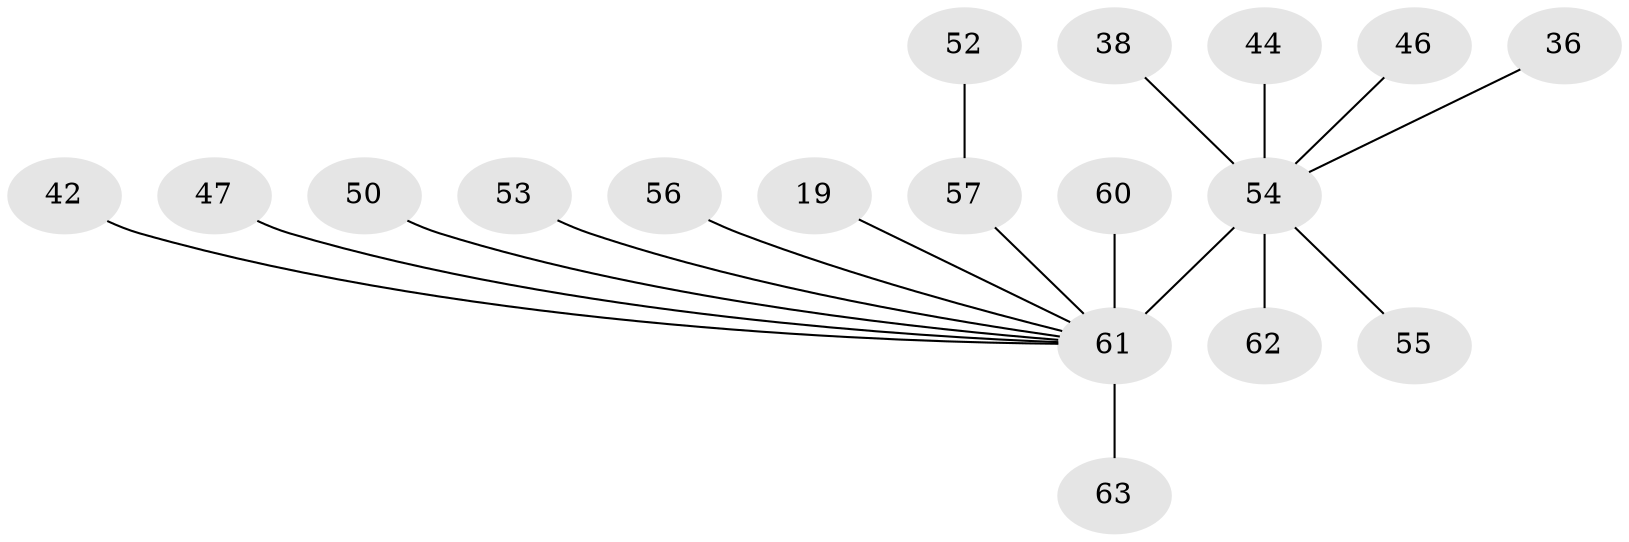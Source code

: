 // original degree distribution, {5: 0.07936507936507936, 8: 0.047619047619047616, 6: 0.031746031746031744, 7: 0.015873015873015872, 4: 0.06349206349206349, 3: 0.031746031746031744, 10: 0.015873015873015872, 1: 0.5396825396825397, 2: 0.1746031746031746}
// Generated by graph-tools (version 1.1) at 2025/58/03/04/25 21:58:31]
// undirected, 18 vertices, 17 edges
graph export_dot {
graph [start="1"]
  node [color=gray90,style=filled];
  19;
  36;
  38 [super="+30"];
  42;
  44;
  46;
  47;
  50;
  52;
  53;
  54 [super="+22+27+17+23+25+51+31"];
  55;
  56;
  57 [super="+49"];
  60 [super="+37"];
  61 [super="+59+6+58+15+45+18"];
  62;
  63;
  19 -- 61;
  36 -- 54;
  38 -- 54;
  42 -- 61;
  44 -- 54;
  46 -- 54;
  47 -- 61;
  50 -- 61;
  52 -- 57;
  53 -- 61;
  54 -- 61 [weight=11];
  54 -- 55;
  54 -- 62;
  56 -- 61;
  57 -- 61 [weight=5];
  60 -- 61;
  61 -- 63;
}
